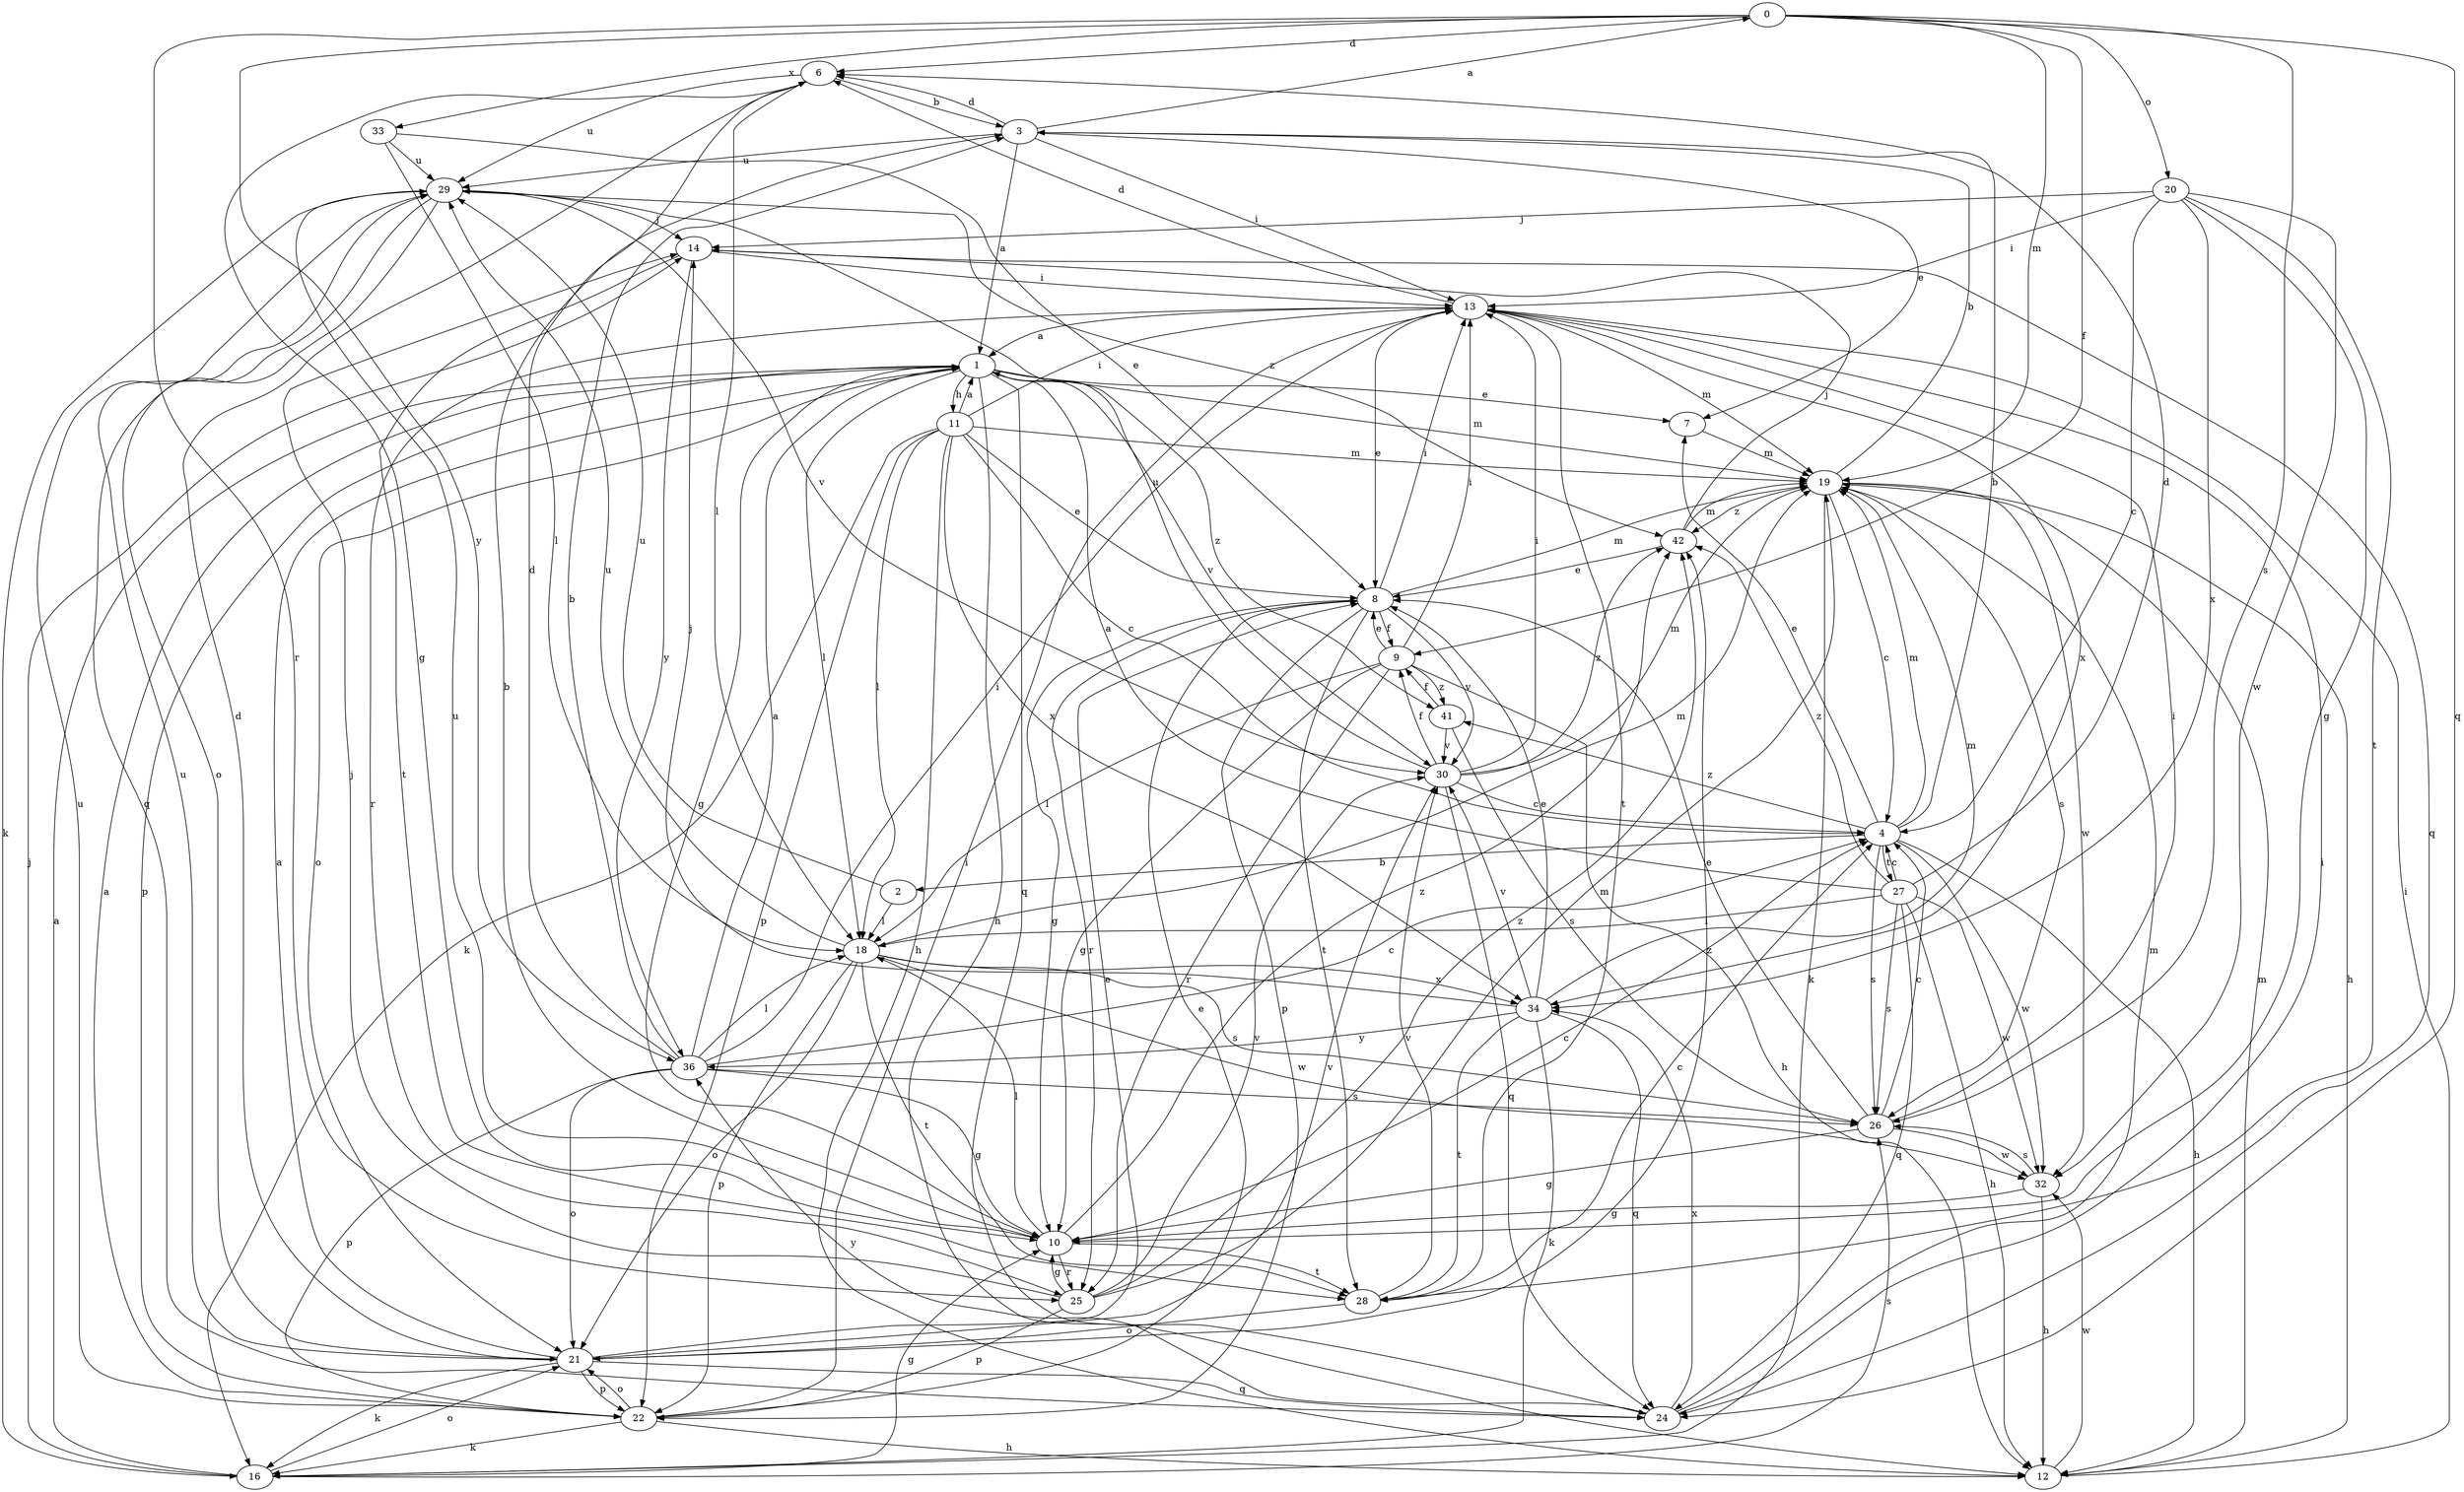 strict digraph  {
0;
1;
2;
3;
4;
6;
7;
8;
9;
10;
11;
12;
13;
14;
16;
18;
19;
20;
21;
22;
24;
25;
26;
27;
28;
29;
30;
32;
33;
34;
36;
41;
42;
0 -> 6  [label=d];
0 -> 9  [label=f];
0 -> 19  [label=m];
0 -> 20  [label=o];
0 -> 24  [label=q];
0 -> 25  [label=r];
0 -> 26  [label=s];
0 -> 33  [label=x];
0 -> 36  [label=y];
1 -> 7  [label=e];
1 -> 10  [label=g];
1 -> 11  [label=h];
1 -> 12  [label=h];
1 -> 18  [label=l];
1 -> 19  [label=m];
1 -> 21  [label=o];
1 -> 22  [label=p];
1 -> 24  [label=q];
1 -> 30  [label=v];
1 -> 41  [label=z];
2 -> 18  [label=l];
2 -> 29  [label=u];
3 -> 0  [label=a];
3 -> 1  [label=a];
3 -> 6  [label=d];
3 -> 7  [label=e];
3 -> 13  [label=i];
3 -> 29  [label=u];
4 -> 2  [label=b];
4 -> 3  [label=b];
4 -> 7  [label=e];
4 -> 12  [label=h];
4 -> 19  [label=m];
4 -> 26  [label=s];
4 -> 27  [label=t];
4 -> 32  [label=w];
4 -> 41  [label=z];
6 -> 3  [label=b];
6 -> 10  [label=g];
6 -> 18  [label=l];
6 -> 29  [label=u];
7 -> 19  [label=m];
8 -> 9  [label=f];
8 -> 10  [label=g];
8 -> 13  [label=i];
8 -> 19  [label=m];
8 -> 22  [label=p];
8 -> 25  [label=r];
8 -> 28  [label=t];
8 -> 30  [label=v];
9 -> 8  [label=e];
9 -> 10  [label=g];
9 -> 12  [label=h];
9 -> 13  [label=i];
9 -> 18  [label=l];
9 -> 25  [label=r];
9 -> 41  [label=z];
10 -> 3  [label=b];
10 -> 4  [label=c];
10 -> 18  [label=l];
10 -> 25  [label=r];
10 -> 28  [label=t];
10 -> 29  [label=u];
10 -> 42  [label=z];
11 -> 1  [label=a];
11 -> 4  [label=c];
11 -> 8  [label=e];
11 -> 12  [label=h];
11 -> 13  [label=i];
11 -> 16  [label=k];
11 -> 18  [label=l];
11 -> 19  [label=m];
11 -> 22  [label=p];
11 -> 34  [label=x];
12 -> 13  [label=i];
12 -> 19  [label=m];
12 -> 32  [label=w];
13 -> 1  [label=a];
13 -> 6  [label=d];
13 -> 8  [label=e];
13 -> 19  [label=m];
13 -> 25  [label=r];
13 -> 28  [label=t];
13 -> 34  [label=x];
14 -> 13  [label=i];
14 -> 24  [label=q];
14 -> 28  [label=t];
14 -> 36  [label=y];
16 -> 1  [label=a];
16 -> 10  [label=g];
16 -> 14  [label=j];
16 -> 21  [label=o];
16 -> 26  [label=s];
18 -> 19  [label=m];
18 -> 21  [label=o];
18 -> 22  [label=p];
18 -> 26  [label=s];
18 -> 28  [label=t];
18 -> 29  [label=u];
18 -> 32  [label=w];
18 -> 34  [label=x];
19 -> 3  [label=b];
19 -> 4  [label=c];
19 -> 12  [label=h];
19 -> 16  [label=k];
19 -> 26  [label=s];
19 -> 32  [label=w];
19 -> 42  [label=z];
20 -> 4  [label=c];
20 -> 10  [label=g];
20 -> 13  [label=i];
20 -> 14  [label=j];
20 -> 28  [label=t];
20 -> 32  [label=w];
20 -> 34  [label=x];
21 -> 1  [label=a];
21 -> 6  [label=d];
21 -> 8  [label=e];
21 -> 16  [label=k];
21 -> 22  [label=p];
21 -> 24  [label=q];
21 -> 29  [label=u];
21 -> 30  [label=v];
21 -> 42  [label=z];
22 -> 1  [label=a];
22 -> 8  [label=e];
22 -> 12  [label=h];
22 -> 13  [label=i];
22 -> 16  [label=k];
22 -> 21  [label=o];
22 -> 29  [label=u];
24 -> 13  [label=i];
24 -> 19  [label=m];
24 -> 34  [label=x];
24 -> 36  [label=y];
25 -> 10  [label=g];
25 -> 14  [label=j];
25 -> 19  [label=m];
25 -> 22  [label=p];
25 -> 30  [label=v];
25 -> 42  [label=z];
26 -> 4  [label=c];
26 -> 8  [label=e];
26 -> 10  [label=g];
26 -> 13  [label=i];
26 -> 32  [label=w];
27 -> 1  [label=a];
27 -> 4  [label=c];
27 -> 6  [label=d];
27 -> 12  [label=h];
27 -> 18  [label=l];
27 -> 24  [label=q];
27 -> 26  [label=s];
27 -> 32  [label=w];
27 -> 42  [label=z];
28 -> 4  [label=c];
28 -> 21  [label=o];
28 -> 30  [label=v];
29 -> 14  [label=j];
29 -> 16  [label=k];
29 -> 21  [label=o];
29 -> 24  [label=q];
29 -> 30  [label=v];
29 -> 42  [label=z];
30 -> 4  [label=c];
30 -> 9  [label=f];
30 -> 13  [label=i];
30 -> 19  [label=m];
30 -> 24  [label=q];
30 -> 29  [label=u];
30 -> 42  [label=z];
32 -> 10  [label=g];
32 -> 12  [label=h];
32 -> 26  [label=s];
33 -> 8  [label=e];
33 -> 18  [label=l];
33 -> 29  [label=u];
34 -> 8  [label=e];
34 -> 14  [label=j];
34 -> 16  [label=k];
34 -> 19  [label=m];
34 -> 24  [label=q];
34 -> 28  [label=t];
34 -> 30  [label=v];
34 -> 36  [label=y];
36 -> 1  [label=a];
36 -> 3  [label=b];
36 -> 4  [label=c];
36 -> 6  [label=d];
36 -> 10  [label=g];
36 -> 13  [label=i];
36 -> 18  [label=l];
36 -> 21  [label=o];
36 -> 22  [label=p];
36 -> 26  [label=s];
41 -> 9  [label=f];
41 -> 26  [label=s];
41 -> 30  [label=v];
42 -> 8  [label=e];
42 -> 14  [label=j];
42 -> 19  [label=m];
}
